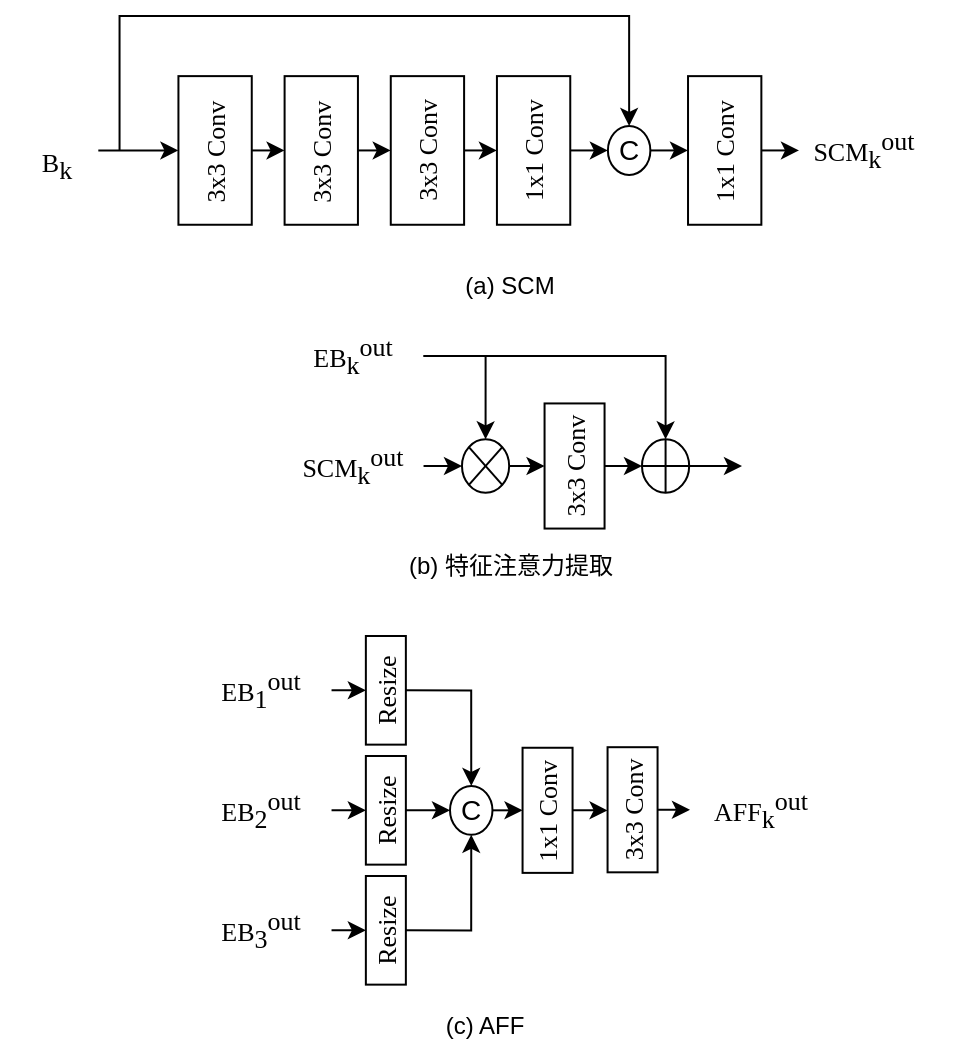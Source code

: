 <mxfile version="21.3.0" type="github">
  <diagram name="第 1 页" id="wUPq3Sr8pVUI5MTcmjRb">
    <mxGraphModel dx="699" dy="799" grid="1" gridSize="10" guides="1" tooltips="1" connect="1" arrows="1" fold="1" page="1" pageScale="1" pageWidth="583" pageHeight="827" math="0" shadow="0">
      <root>
        <mxCell id="0" />
        <mxCell id="1" parent="0" />
        <mxCell id="XItbMdwm48nY1M5-wkf2-37" value="" style="group" vertex="1" connectable="0" parent="1">
          <mxGeometry x="177.001" y="160.003" width="229.999" height="106.277" as="geometry" />
        </mxCell>
        <mxCell id="XItbMdwm48nY1M5-wkf2-19" value="3x3 Conv" style="rounded=0;whiteSpace=wrap;html=1;fontSize=13;fontFamily=Times New Roman;rotation=-90;" vertex="1" parent="XItbMdwm48nY1M5-wkf2-37">
          <mxGeometry x="114.999" y="59.997" width="62.56" height="30" as="geometry" />
        </mxCell>
        <mxCell id="XItbMdwm48nY1M5-wkf2-23" value="" style="group" vertex="1" connectable="0" parent="XItbMdwm48nY1M5-wkf2-37">
          <mxGeometry x="89.996" y="61.667" width="23.59" height="26.667" as="geometry" />
        </mxCell>
        <mxCell id="XItbMdwm48nY1M5-wkf2-20" value="" style="ellipse;whiteSpace=wrap;html=1;fontSize=14;" vertex="1" parent="XItbMdwm48nY1M5-wkf2-23">
          <mxGeometry width="23.59" height="26.667" as="geometry" />
        </mxCell>
        <mxCell id="XItbMdwm48nY1M5-wkf2-21" value="" style="endArrow=none;html=1;rounded=0;exitX=0;exitY=1;exitDx=0;exitDy=0;entryX=1;entryY=0;entryDx=0;entryDy=0;" edge="1" parent="XItbMdwm48nY1M5-wkf2-23" source="XItbMdwm48nY1M5-wkf2-20" target="XItbMdwm48nY1M5-wkf2-20">
          <mxGeometry width="50" height="50" relative="1" as="geometry">
            <mxPoint x="10.003" y="48.33" as="sourcePoint" />
            <mxPoint x="60.003" y="-1.67" as="targetPoint" />
          </mxGeometry>
        </mxCell>
        <mxCell id="XItbMdwm48nY1M5-wkf2-22" value="" style="endArrow=none;html=1;rounded=0;exitX=0;exitY=0;exitDx=0;exitDy=0;entryX=1;entryY=1;entryDx=0;entryDy=0;" edge="1" parent="XItbMdwm48nY1M5-wkf2-23" source="XItbMdwm48nY1M5-wkf2-20" target="XItbMdwm48nY1M5-wkf2-20">
          <mxGeometry width="50" height="50" relative="1" as="geometry">
            <mxPoint x="10.003" y="48.33" as="sourcePoint" />
            <mxPoint x="60.003" y="-1.67" as="targetPoint" />
          </mxGeometry>
        </mxCell>
        <mxCell id="XItbMdwm48nY1M5-wkf2-24" style="edgeStyle=orthogonalEdgeStyle;rounded=0;orthogonalLoop=1;jettySize=auto;html=1;exitX=1;exitY=0.5;exitDx=0;exitDy=0;entryX=0.5;entryY=0;entryDx=0;entryDy=0;" edge="1" parent="XItbMdwm48nY1M5-wkf2-37" source="XItbMdwm48nY1M5-wkf2-20" target="XItbMdwm48nY1M5-wkf2-19">
          <mxGeometry relative="1" as="geometry" />
        </mxCell>
        <mxCell id="XItbMdwm48nY1M5-wkf2-26" style="edgeStyle=orthogonalEdgeStyle;rounded=0;orthogonalLoop=1;jettySize=auto;html=1;exitX=1;exitY=0.5;exitDx=0;exitDy=0;entryX=0;entryY=0.5;entryDx=0;entryDy=0;" edge="1" parent="XItbMdwm48nY1M5-wkf2-37" source="XItbMdwm48nY1M5-wkf2-25" target="XItbMdwm48nY1M5-wkf2-20">
          <mxGeometry relative="1" as="geometry" />
        </mxCell>
        <mxCell id="XItbMdwm48nY1M5-wkf2-25" value="SCM&lt;sub style=&quot;font-size: 13px;&quot;&gt;k&lt;/sub&gt;&lt;sup style=&quot;font-size: 13px;&quot;&gt;out&lt;/sup&gt;" style="text;html=1;strokeColor=none;fillColor=none;align=center;verticalAlign=middle;whiteSpace=wrap;rounded=0;fontFamily=Times New Roman;fontSize=13;" vertex="1" parent="XItbMdwm48nY1M5-wkf2-37">
          <mxGeometry y="55" width="70.769" height="40" as="geometry" />
        </mxCell>
        <mxCell id="XItbMdwm48nY1M5-wkf2-28" style="edgeStyle=orthogonalEdgeStyle;rounded=0;orthogonalLoop=1;jettySize=auto;html=1;exitX=1;exitY=0.5;exitDx=0;exitDy=0;entryX=0.5;entryY=0;entryDx=0;entryDy=0;" edge="1" parent="XItbMdwm48nY1M5-wkf2-37" source="XItbMdwm48nY1M5-wkf2-27" target="XItbMdwm48nY1M5-wkf2-20">
          <mxGeometry relative="1" as="geometry" />
        </mxCell>
        <mxCell id="XItbMdwm48nY1M5-wkf2-27" value="&lt;span style=&quot;font-size: 13px;&quot;&gt;EB&lt;/span&gt;&lt;sub style=&quot;font-size: 13px;&quot;&gt;k&lt;/sub&gt;&lt;sup style=&quot;font-size: 13px;&quot;&gt;out&lt;/sup&gt;" style="text;html=1;strokeColor=none;fillColor=none;align=center;verticalAlign=middle;whiteSpace=wrap;rounded=0;fontFamily=Times New Roman;fontSize=13;" vertex="1" parent="XItbMdwm48nY1M5-wkf2-37">
          <mxGeometry width="70.769" height="40" as="geometry" />
        </mxCell>
        <mxCell id="XItbMdwm48nY1M5-wkf2-36" style="edgeStyle=orthogonalEdgeStyle;rounded=0;orthogonalLoop=1;jettySize=auto;html=1;exitX=1;exitY=0.5;exitDx=0;exitDy=0;" edge="1" parent="XItbMdwm48nY1M5-wkf2-37" source="XItbMdwm48nY1M5-wkf2-31">
          <mxGeometry relative="1" as="geometry">
            <mxPoint x="229.999" y="75.197" as="targetPoint" />
          </mxGeometry>
        </mxCell>
        <mxCell id="XItbMdwm48nY1M5-wkf2-31" value="" style="ellipse;whiteSpace=wrap;html=1;fontSize=14;" vertex="1" parent="XItbMdwm48nY1M5-wkf2-37">
          <mxGeometry x="179.996" y="61.667" width="23.59" height="26.667" as="geometry" />
        </mxCell>
        <mxCell id="XItbMdwm48nY1M5-wkf2-34" style="edgeStyle=orthogonalEdgeStyle;rounded=0;orthogonalLoop=1;jettySize=auto;html=1;exitX=0.5;exitY=1;exitDx=0;exitDy=0;entryX=0;entryY=0.5;entryDx=0;entryDy=0;" edge="1" parent="XItbMdwm48nY1M5-wkf2-37" source="XItbMdwm48nY1M5-wkf2-19" target="XItbMdwm48nY1M5-wkf2-31">
          <mxGeometry relative="1" as="geometry" />
        </mxCell>
        <mxCell id="XItbMdwm48nY1M5-wkf2-32" value="" style="endArrow=none;html=1;rounded=0;exitX=0.5;exitY=1;exitDx=0;exitDy=0;entryX=0.5;entryY=0;entryDx=0;entryDy=0;" edge="1" parent="XItbMdwm48nY1M5-wkf2-37" source="XItbMdwm48nY1M5-wkf2-31" target="XItbMdwm48nY1M5-wkf2-31">
          <mxGeometry width="50" height="50" relative="1" as="geometry">
            <mxPoint x="189.999" y="109.997" as="sourcePoint" />
            <mxPoint x="239.999" y="59.997" as="targetPoint" />
          </mxGeometry>
        </mxCell>
        <mxCell id="XItbMdwm48nY1M5-wkf2-35" style="edgeStyle=orthogonalEdgeStyle;rounded=0;orthogonalLoop=1;jettySize=auto;html=1;exitX=1;exitY=0.5;exitDx=0;exitDy=0;entryX=0.5;entryY=0;entryDx=0;entryDy=0;" edge="1" parent="XItbMdwm48nY1M5-wkf2-37" source="XItbMdwm48nY1M5-wkf2-27" target="XItbMdwm48nY1M5-wkf2-31">
          <mxGeometry relative="1" as="geometry" />
        </mxCell>
        <mxCell id="XItbMdwm48nY1M5-wkf2-33" value="" style="endArrow=none;html=1;rounded=0;exitX=0;exitY=0.5;exitDx=0;exitDy=0;entryX=1;entryY=0.5;entryDx=0;entryDy=0;" edge="1" parent="XItbMdwm48nY1M5-wkf2-37" source="XItbMdwm48nY1M5-wkf2-31" target="XItbMdwm48nY1M5-wkf2-31">
          <mxGeometry width="50" height="50" relative="1" as="geometry">
            <mxPoint x="189.999" y="109.997" as="sourcePoint" />
            <mxPoint x="239.999" y="59.997" as="targetPoint" />
          </mxGeometry>
        </mxCell>
        <mxCell id="XItbMdwm48nY1M5-wkf2-38" value="" style="group" vertex="1" connectable="0" parent="1">
          <mxGeometry x="36" y="10" width="484" height="120" as="geometry" />
        </mxCell>
        <mxCell id="XItbMdwm48nY1M5-wkf2-17" value="" style="group;fontFamily=Times New Roman;fontSize=13;" vertex="1" connectable="0" parent="XItbMdwm48nY1M5-wkf2-38">
          <mxGeometry x="49.156" width="414.047" height="110" as="geometry" />
        </mxCell>
        <mxCell id="XItbMdwm48nY1M5-wkf2-1" value="3x3 Conv" style="rounded=0;whiteSpace=wrap;html=1;fontSize=13;fontFamily=Times New Roman;rotation=-90;" vertex="1" parent="XItbMdwm48nY1M5-wkf2-17">
          <mxGeometry x="21.233" y="48.889" width="74.316" height="36.667" as="geometry" />
        </mxCell>
        <mxCell id="XItbMdwm48nY1M5-wkf2-2" value="3x3 Conv" style="rounded=0;whiteSpace=wrap;html=1;fontSize=13;fontFamily=Times New Roman;rotation=-90;" vertex="1" parent="XItbMdwm48nY1M5-wkf2-17">
          <mxGeometry x="74.316" y="48.889" width="74.316" height="36.667" as="geometry" />
        </mxCell>
        <mxCell id="XItbMdwm48nY1M5-wkf2-5" style="edgeStyle=orthogonalEdgeStyle;rounded=0;orthogonalLoop=1;jettySize=auto;html=1;exitX=0.5;exitY=1;exitDx=0;exitDy=0;entryX=0.5;entryY=0;entryDx=0;entryDy=0;" edge="1" parent="XItbMdwm48nY1M5-wkf2-17" source="XItbMdwm48nY1M5-wkf2-1" target="XItbMdwm48nY1M5-wkf2-2">
          <mxGeometry relative="1" as="geometry" />
        </mxCell>
        <mxCell id="XItbMdwm48nY1M5-wkf2-3" value="3x3 Conv" style="rounded=0;whiteSpace=wrap;html=1;fontSize=13;fontFamily=Times New Roman;rotation=-90;" vertex="1" parent="XItbMdwm48nY1M5-wkf2-17">
          <mxGeometry x="127.399" y="48.889" width="74.316" height="36.667" as="geometry" />
        </mxCell>
        <mxCell id="XItbMdwm48nY1M5-wkf2-6" style="edgeStyle=orthogonalEdgeStyle;rounded=0;orthogonalLoop=1;jettySize=auto;html=1;exitX=0.5;exitY=1;exitDx=0;exitDy=0;entryX=0.5;entryY=0;entryDx=0;entryDy=0;" edge="1" parent="XItbMdwm48nY1M5-wkf2-17" source="XItbMdwm48nY1M5-wkf2-2" target="XItbMdwm48nY1M5-wkf2-3">
          <mxGeometry relative="1" as="geometry" />
        </mxCell>
        <mxCell id="XItbMdwm48nY1M5-wkf2-4" value="1x1 Conv" style="rounded=0;whiteSpace=wrap;html=1;fontSize=13;fontFamily=Times New Roman;rotation=-90;" vertex="1" parent="XItbMdwm48nY1M5-wkf2-17">
          <mxGeometry x="180.482" y="48.889" width="74.316" height="36.667" as="geometry" />
        </mxCell>
        <mxCell id="XItbMdwm48nY1M5-wkf2-7" style="edgeStyle=orthogonalEdgeStyle;rounded=0;orthogonalLoop=1;jettySize=auto;html=1;exitX=0.5;exitY=1;exitDx=0;exitDy=0;entryX=0.5;entryY=0;entryDx=0;entryDy=0;" edge="1" parent="XItbMdwm48nY1M5-wkf2-17" source="XItbMdwm48nY1M5-wkf2-3" target="XItbMdwm48nY1M5-wkf2-4">
          <mxGeometry relative="1" as="geometry" />
        </mxCell>
        <mxCell id="XItbMdwm48nY1M5-wkf2-8" value="C" style="ellipse;whiteSpace=wrap;html=1;fontSize=14;" vertex="1" parent="XItbMdwm48nY1M5-wkf2-17">
          <mxGeometry x="254.798" y="55" width="21.233" height="24.444" as="geometry" />
        </mxCell>
        <mxCell id="XItbMdwm48nY1M5-wkf2-9" style="edgeStyle=orthogonalEdgeStyle;rounded=0;orthogonalLoop=1;jettySize=auto;html=1;exitX=0.5;exitY=1;exitDx=0;exitDy=0;entryX=0;entryY=0.5;entryDx=0;entryDy=0;" edge="1" parent="XItbMdwm48nY1M5-wkf2-17" source="XItbMdwm48nY1M5-wkf2-4" target="XItbMdwm48nY1M5-wkf2-8">
          <mxGeometry relative="1" as="geometry" />
        </mxCell>
        <mxCell id="XItbMdwm48nY1M5-wkf2-10" value="" style="endArrow=classic;html=1;rounded=0;entryX=0.5;entryY=0;entryDx=0;entryDy=0;" edge="1" parent="XItbMdwm48nY1M5-wkf2-17" target="XItbMdwm48nY1M5-wkf2-1">
          <mxGeometry width="50" height="50" relative="1" as="geometry">
            <mxPoint y="67.222" as="sourcePoint" />
            <mxPoint x="159.249" y="-61.111" as="targetPoint" />
          </mxGeometry>
        </mxCell>
        <mxCell id="XItbMdwm48nY1M5-wkf2-11" value="" style="endArrow=classic;html=1;rounded=0;entryX=0.5;entryY=0;entryDx=0;entryDy=0;" edge="1" parent="XItbMdwm48nY1M5-wkf2-17" target="XItbMdwm48nY1M5-wkf2-8">
          <mxGeometry width="50" height="50" relative="1" as="geometry">
            <mxPoint x="10.617" y="67.222" as="sourcePoint" />
            <mxPoint x="159.249" y="-61.111" as="targetPoint" />
            <Array as="points">
              <mxPoint x="10.617" />
              <mxPoint x="138.016" />
              <mxPoint x="265.415" />
            </Array>
          </mxGeometry>
        </mxCell>
        <mxCell id="XItbMdwm48nY1M5-wkf2-12" value="1x1 Conv" style="rounded=0;whiteSpace=wrap;html=1;fontSize=13;fontFamily=Times New Roman;rotation=-90;" vertex="1" parent="XItbMdwm48nY1M5-wkf2-17">
          <mxGeometry x="276.031" y="48.889" width="74.316" height="36.667" as="geometry" />
        </mxCell>
        <mxCell id="XItbMdwm48nY1M5-wkf2-14" style="edgeStyle=orthogonalEdgeStyle;rounded=0;orthogonalLoop=1;jettySize=auto;html=1;exitX=1;exitY=0.5;exitDx=0;exitDy=0;entryX=0.5;entryY=0;entryDx=0;entryDy=0;" edge="1" parent="XItbMdwm48nY1M5-wkf2-17" source="XItbMdwm48nY1M5-wkf2-8" target="XItbMdwm48nY1M5-wkf2-12">
          <mxGeometry relative="1" as="geometry" />
        </mxCell>
        <mxCell id="XItbMdwm48nY1M5-wkf2-15" value="SCM&lt;sub style=&quot;font-size: 13px;&quot;&gt;k&lt;/sub&gt;&lt;sup style=&quot;font-size: 13px;&quot;&gt;out&lt;/sup&gt;" style="text;html=1;strokeColor=none;fillColor=none;align=center;verticalAlign=middle;whiteSpace=wrap;rounded=0;fontFamily=Times New Roman;fontSize=13;" vertex="1" parent="XItbMdwm48nY1M5-wkf2-17">
          <mxGeometry x="350.347" y="48.889" width="63.7" height="36.667" as="geometry" />
        </mxCell>
        <mxCell id="XItbMdwm48nY1M5-wkf2-16" style="edgeStyle=orthogonalEdgeStyle;rounded=0;orthogonalLoop=1;jettySize=auto;html=1;exitX=0.5;exitY=1;exitDx=0;exitDy=0;entryX=0;entryY=0.5;entryDx=0;entryDy=0;" edge="1" parent="XItbMdwm48nY1M5-wkf2-17" source="XItbMdwm48nY1M5-wkf2-12" target="XItbMdwm48nY1M5-wkf2-15">
          <mxGeometry relative="1" as="geometry" />
        </mxCell>
        <mxCell id="XItbMdwm48nY1M5-wkf2-18" value="B&lt;sub style=&quot;font-size: 13px;&quot;&gt;k&lt;/sub&gt;" style="text;html=1;strokeColor=none;fillColor=none;align=center;verticalAlign=middle;whiteSpace=wrap;rounded=0;fontSize=13;fontFamily=Times New Roman;" vertex="1" parent="XItbMdwm48nY1M5-wkf2-38">
          <mxGeometry y="60" width="56.719" height="30" as="geometry" />
        </mxCell>
        <mxCell id="XItbMdwm48nY1M5-wkf2-58" value="" style="group" vertex="1" connectable="0" parent="1">
          <mxGeometry x="131.001" y="320.0" width="320.769" height="174.32" as="geometry" />
        </mxCell>
        <mxCell id="XItbMdwm48nY1M5-wkf2-39" value="&lt;span style=&quot;font-size: 13px;&quot;&gt;EB&lt;/span&gt;&lt;sub style=&quot;font-size: 13px;&quot;&gt;1&lt;/sub&gt;&lt;sup style=&quot;font-size: 13px;&quot;&gt;out&lt;/sup&gt;" style="text;html=1;strokeColor=none;fillColor=none;align=center;verticalAlign=middle;whiteSpace=wrap;rounded=0;fontFamily=Times New Roman;fontSize=13;" vertex="1" parent="XItbMdwm48nY1M5-wkf2-58">
          <mxGeometry y="7.163" width="70.769" height="40" as="geometry" />
        </mxCell>
        <mxCell id="XItbMdwm48nY1M5-wkf2-40" value="&lt;span style=&quot;font-size: 13px;&quot;&gt;EB&lt;/span&gt;&lt;sub style=&quot;font-size: 13px;&quot;&gt;2&lt;/sub&gt;&lt;sup style=&quot;font-size: 13px;&quot;&gt;out&lt;/sup&gt;" style="text;html=1;strokeColor=none;fillColor=none;align=center;verticalAlign=middle;whiteSpace=wrap;rounded=0;fontFamily=Times New Roman;fontSize=13;" vertex="1" parent="XItbMdwm48nY1M5-wkf2-58">
          <mxGeometry y="67.163" width="70.769" height="40" as="geometry" />
        </mxCell>
        <mxCell id="XItbMdwm48nY1M5-wkf2-41" value="&lt;span style=&quot;font-size: 13px;&quot;&gt;EB&lt;/span&gt;&lt;sub style=&quot;font-size: 13px;&quot;&gt;3&lt;/sub&gt;&lt;sup style=&quot;font-size: 13px;&quot;&gt;out&lt;/sup&gt;" style="text;html=1;strokeColor=none;fillColor=none;align=center;verticalAlign=middle;whiteSpace=wrap;rounded=0;fontFamily=Times New Roman;fontSize=13;" vertex="1" parent="XItbMdwm48nY1M5-wkf2-58">
          <mxGeometry y="127.163" width="70.769" height="40" as="geometry" />
        </mxCell>
        <mxCell id="XItbMdwm48nY1M5-wkf2-42" value="Resize" style="rounded=0;whiteSpace=wrap;html=1;fontSize=13;fontFamily=Times New Roman;rotation=-90;" vertex="1" parent="XItbMdwm48nY1M5-wkf2-58">
          <mxGeometry x="70.769" y="17.16" width="54.32" height="20" as="geometry" />
        </mxCell>
        <mxCell id="XItbMdwm48nY1M5-wkf2-45" style="edgeStyle=orthogonalEdgeStyle;rounded=0;orthogonalLoop=1;jettySize=auto;html=1;exitX=1;exitY=0.5;exitDx=0;exitDy=0;entryX=0.5;entryY=0;entryDx=0;entryDy=0;" edge="1" parent="XItbMdwm48nY1M5-wkf2-58" source="XItbMdwm48nY1M5-wkf2-39" target="XItbMdwm48nY1M5-wkf2-42">
          <mxGeometry relative="1" as="geometry" />
        </mxCell>
        <mxCell id="XItbMdwm48nY1M5-wkf2-43" value="Resize" style="rounded=0;whiteSpace=wrap;html=1;fontSize=13;fontFamily=Times New Roman;rotation=-90;" vertex="1" parent="XItbMdwm48nY1M5-wkf2-58">
          <mxGeometry x="70.769" y="77.16" width="54.32" height="20" as="geometry" />
        </mxCell>
        <mxCell id="XItbMdwm48nY1M5-wkf2-46" style="edgeStyle=orthogonalEdgeStyle;rounded=0;orthogonalLoop=1;jettySize=auto;html=1;exitX=1;exitY=0.5;exitDx=0;exitDy=0;entryX=0.5;entryY=0;entryDx=0;entryDy=0;" edge="1" parent="XItbMdwm48nY1M5-wkf2-58" source="XItbMdwm48nY1M5-wkf2-40" target="XItbMdwm48nY1M5-wkf2-43">
          <mxGeometry relative="1" as="geometry" />
        </mxCell>
        <mxCell id="XItbMdwm48nY1M5-wkf2-44" value="Resize" style="rounded=0;whiteSpace=wrap;html=1;fontSize=13;fontFamily=Times New Roman;rotation=-90;" vertex="1" parent="XItbMdwm48nY1M5-wkf2-58">
          <mxGeometry x="70.769" y="137.16" width="54.32" height="20" as="geometry" />
        </mxCell>
        <mxCell id="XItbMdwm48nY1M5-wkf2-47" style="edgeStyle=orthogonalEdgeStyle;rounded=0;orthogonalLoop=1;jettySize=auto;html=1;exitX=1;exitY=0.5;exitDx=0;exitDy=0;entryX=0.5;entryY=0;entryDx=0;entryDy=0;" edge="1" parent="XItbMdwm48nY1M5-wkf2-58" source="XItbMdwm48nY1M5-wkf2-41" target="XItbMdwm48nY1M5-wkf2-44">
          <mxGeometry relative="1" as="geometry" />
        </mxCell>
        <mxCell id="XItbMdwm48nY1M5-wkf2-48" value="C" style="ellipse;whiteSpace=wrap;html=1;fontSize=14;" vertex="1" parent="XItbMdwm48nY1M5-wkf2-58">
          <mxGeometry x="130.004" y="74.94" width="21.233" height="24.444" as="geometry" />
        </mxCell>
        <mxCell id="XItbMdwm48nY1M5-wkf2-50" style="edgeStyle=orthogonalEdgeStyle;rounded=0;orthogonalLoop=1;jettySize=auto;html=1;exitX=0.5;exitY=1;exitDx=0;exitDy=0;entryX=0.5;entryY=0;entryDx=0;entryDy=0;" edge="1" parent="XItbMdwm48nY1M5-wkf2-58" source="XItbMdwm48nY1M5-wkf2-42" target="XItbMdwm48nY1M5-wkf2-48">
          <mxGeometry relative="1" as="geometry" />
        </mxCell>
        <mxCell id="XItbMdwm48nY1M5-wkf2-49" style="edgeStyle=orthogonalEdgeStyle;rounded=0;orthogonalLoop=1;jettySize=auto;html=1;exitX=0.5;exitY=1;exitDx=0;exitDy=0;entryX=0;entryY=0.5;entryDx=0;entryDy=0;" edge="1" parent="XItbMdwm48nY1M5-wkf2-58" source="XItbMdwm48nY1M5-wkf2-43" target="XItbMdwm48nY1M5-wkf2-48">
          <mxGeometry relative="1" as="geometry" />
        </mxCell>
        <mxCell id="XItbMdwm48nY1M5-wkf2-51" style="edgeStyle=orthogonalEdgeStyle;rounded=0;orthogonalLoop=1;jettySize=auto;html=1;exitX=0.5;exitY=1;exitDx=0;exitDy=0;entryX=0.5;entryY=1;entryDx=0;entryDy=0;" edge="1" parent="XItbMdwm48nY1M5-wkf2-58" source="XItbMdwm48nY1M5-wkf2-44" target="XItbMdwm48nY1M5-wkf2-48">
          <mxGeometry relative="1" as="geometry" />
        </mxCell>
        <mxCell id="XItbMdwm48nY1M5-wkf2-52" value="1x1 Conv" style="rounded=0;whiteSpace=wrap;html=1;fontSize=13;fontFamily=Times New Roman;rotation=-90;" vertex="1" parent="XItbMdwm48nY1M5-wkf2-58">
          <mxGeometry x="147.499" y="74.66" width="62.56" height="25" as="geometry" />
        </mxCell>
        <mxCell id="XItbMdwm48nY1M5-wkf2-53" style="edgeStyle=orthogonalEdgeStyle;rounded=0;orthogonalLoop=1;jettySize=auto;html=1;exitX=1;exitY=0.5;exitDx=0;exitDy=0;entryX=0.5;entryY=0;entryDx=0;entryDy=0;" edge="1" parent="XItbMdwm48nY1M5-wkf2-58" source="XItbMdwm48nY1M5-wkf2-48" target="XItbMdwm48nY1M5-wkf2-52">
          <mxGeometry relative="1" as="geometry" />
        </mxCell>
        <mxCell id="XItbMdwm48nY1M5-wkf2-54" value="3x3 Conv" style="rounded=0;whiteSpace=wrap;html=1;fontSize=13;fontFamily=Times New Roman;rotation=-90;" vertex="1" parent="XItbMdwm48nY1M5-wkf2-58">
          <mxGeometry x="189.999" y="74.38" width="62.56" height="25" as="geometry" />
        </mxCell>
        <mxCell id="XItbMdwm48nY1M5-wkf2-55" style="edgeStyle=orthogonalEdgeStyle;rounded=0;orthogonalLoop=1;jettySize=auto;html=1;exitX=0.5;exitY=1;exitDx=0;exitDy=0;entryX=0.5;entryY=0;entryDx=0;entryDy=0;" edge="1" parent="XItbMdwm48nY1M5-wkf2-58" source="XItbMdwm48nY1M5-wkf2-52" target="XItbMdwm48nY1M5-wkf2-54">
          <mxGeometry relative="1" as="geometry" />
        </mxCell>
        <mxCell id="XItbMdwm48nY1M5-wkf2-56" value="&lt;span style=&quot;font-size: 13px;&quot;&gt;AFF&lt;/span&gt;&lt;sub style=&quot;font-size: 13px;&quot;&gt;k&lt;/sub&gt;&lt;sup style=&quot;font-size: 13px;&quot;&gt;out&lt;/sup&gt;" style="text;html=1;strokeColor=none;fillColor=none;align=center;verticalAlign=middle;whiteSpace=wrap;rounded=0;fontFamily=Times New Roman;fontSize=13;" vertex="1" parent="XItbMdwm48nY1M5-wkf2-58">
          <mxGeometry x="250" y="66.883" width="70.769" height="40" as="geometry" />
        </mxCell>
        <mxCell id="XItbMdwm48nY1M5-wkf2-57" style="edgeStyle=orthogonalEdgeStyle;rounded=0;orthogonalLoop=1;jettySize=auto;html=1;exitX=0.5;exitY=1;exitDx=0;exitDy=0;entryX=0;entryY=0.5;entryDx=0;entryDy=0;" edge="1" parent="XItbMdwm48nY1M5-wkf2-58" source="XItbMdwm48nY1M5-wkf2-54" target="XItbMdwm48nY1M5-wkf2-56">
          <mxGeometry relative="1" as="geometry" />
        </mxCell>
        <mxCell id="XItbMdwm48nY1M5-wkf2-59" value="(b) 特征注意力提取" style="text;html=1;strokeColor=none;fillColor=none;align=center;verticalAlign=middle;whiteSpace=wrap;rounded=0;" vertex="1" parent="1">
          <mxGeometry x="236.5" y="270" width="109" height="30" as="geometry" />
        </mxCell>
        <mxCell id="XItbMdwm48nY1M5-wkf2-61" value="(a) SCM" style="text;html=1;strokeColor=none;fillColor=none;align=center;verticalAlign=middle;whiteSpace=wrap;rounded=0;" vertex="1" parent="1">
          <mxGeometry x="261" y="130" width="60" height="30" as="geometry" />
        </mxCell>
        <mxCell id="XItbMdwm48nY1M5-wkf2-62" value="(c) AFF" style="text;html=1;strokeColor=none;fillColor=none;align=center;verticalAlign=middle;whiteSpace=wrap;rounded=0;" vertex="1" parent="1">
          <mxGeometry x="223.5" y="500" width="109" height="30" as="geometry" />
        </mxCell>
      </root>
    </mxGraphModel>
  </diagram>
</mxfile>
